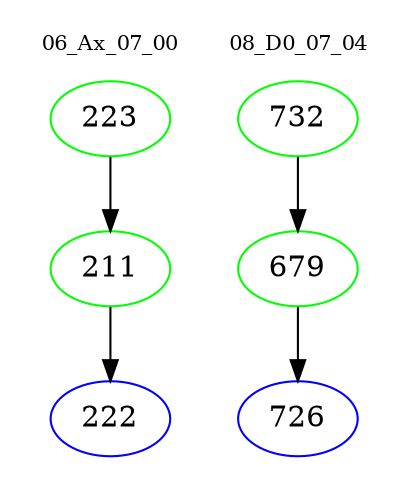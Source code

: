 digraph{
subgraph cluster_0 {
color = white
label = "06_Ax_07_00";
fontsize=10;
T0_223 [label="223", color="green"]
T0_223 -> T0_211 [color="black"]
T0_211 [label="211", color="green"]
T0_211 -> T0_222 [color="black"]
T0_222 [label="222", color="blue"]
}
subgraph cluster_1 {
color = white
label = "08_D0_07_04";
fontsize=10;
T1_732 [label="732", color="green"]
T1_732 -> T1_679 [color="black"]
T1_679 [label="679", color="green"]
T1_679 -> T1_726 [color="black"]
T1_726 [label="726", color="blue"]
}
}
